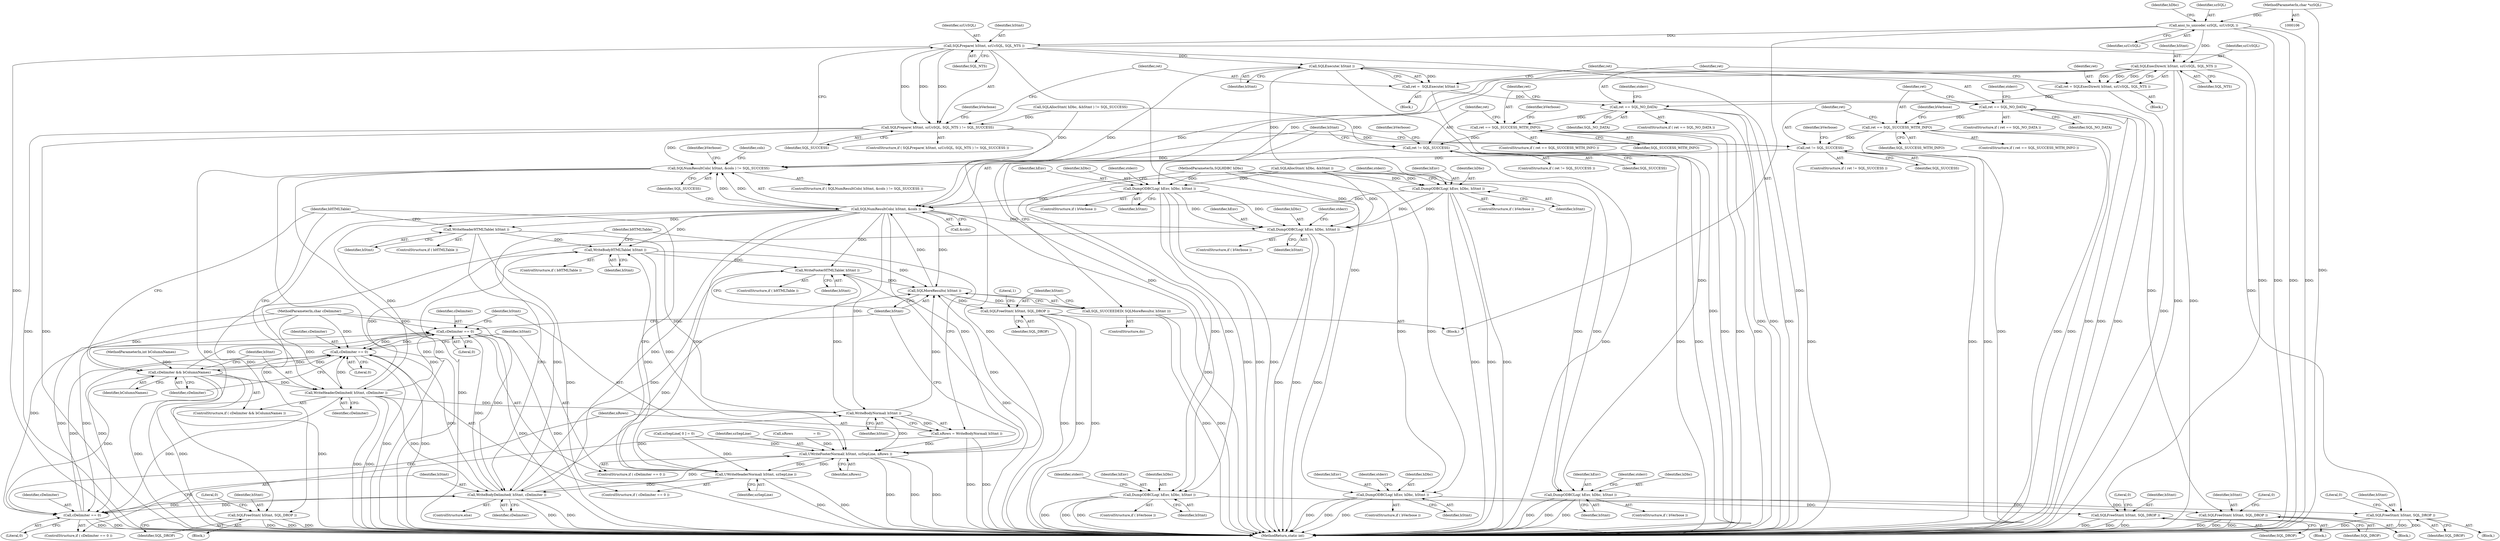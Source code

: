 digraph "0_unixODBC_45ef78e037f578b15fc58938a3a3251655e71d6f#diff-d52750c7ba4e594410438569d8e2963aL24_1@pointer" {
"1000127" [label="(Call,ansi_to_unicode( szSQL, szUcSQL ))"];
"1000108" [label="(MethodParameterIn,char *szSQL)"];
"1000154" [label="(Call,SQLExecDirect( hStmt, szUcSQL, SQL_NTS ))"];
"1000152" [label="(Call,ret = SQLExecDirect( hStmt, szUcSQL, SQL_NTS ))"];
"1000159" [label="(Call,ret == SQL_NO_DATA)"];
"1000168" [label="(Call,ret == SQL_SUCCESS_WITH_INFO)"];
"1000183" [label="(Call,ret != SQL_SUCCESS)"];
"1000275" [label="(Call,SQLNumResultCols( hStmt, &cols ) != SQL_SUCCESS)"];
"1000174" [label="(Call,DumpODBCLog( hEnv, hDbc, hStmt ))"];
"1000276" [label="(Call,SQLNumResultCols( hStmt, &cols ))"];
"1000284" [label="(Call,DumpODBCLog( hEnv, hDbc, hStmt ))"];
"1000291" [label="(Call,SQLFreeStmt( hStmt, SQL_DROP ))"];
"1000303" [label="(Call,WriteHeaderHTMLTable( hStmt ))"];
"1000323" [label="(Call,WriteBodyHTMLTable( hStmt ))"];
"1000340" [label="(Call,WriteFooterHTMLTable( hStmt ))"];
"1000352" [label="(Call,SQLMoreResults( hStmt ))"];
"1000351" [label="(Call,SQL_SUCCEEDED( SQLMoreResults( hStmt )))"];
"1000354" [label="(Call,SQLFreeStmt( hStmt, SQL_DROP ))"];
"1000347" [label="(Call,UWriteFooterNormal( hStmt, szSepLine, nRows ))"];
"1000310" [label="(Call,UWriteHeaderNormal( hStmt, szSepLine ))"];
"1000332" [label="(Call,WriteBodyNormal( hStmt ))"];
"1000330" [label="(Call,nRows = WriteBodyNormal( hStmt ))"];
"1000335" [label="(Call,WriteBodyDelimited( hStmt, cDelimiter ))"];
"1000307" [label="(Call,cDelimiter == 0)"];
"1000315" [label="(Call,cDelimiter && bColumnNames)"];
"1000318" [label="(Call,WriteHeaderDelimited( hStmt, cDelimiter ))"];
"1000327" [label="(Call,cDelimiter == 0)"];
"1000344" [label="(Call,cDelimiter == 0)"];
"1000189" [label="(Call,DumpODBCLog( hEnv, hDbc, hStmt ))"];
"1000196" [label="(Call,SQLFreeStmt( hStmt, SQL_DROP ))"];
"1000205" [label="(Call,SQLPrepare( hStmt, szUcSQL, SQL_NTS ))"];
"1000204" [label="(Call,SQLPrepare( hStmt, szUcSQL, SQL_NTS ) != SQL_SUCCESS)"];
"1000254" [label="(Call,ret != SQL_SUCCESS)"];
"1000213" [label="(Call,DumpODBCLog( hEnv, hDbc, hStmt ))"];
"1000220" [label="(Call,SQLFreeStmt( hStmt, SQL_DROP ))"];
"1000227" [label="(Call,SQLExecute( hStmt ))"];
"1000225" [label="(Call,ret =  SQLExecute( hStmt ))"];
"1000230" [label="(Call,ret == SQL_NO_DATA)"];
"1000239" [label="(Call,ret == SQL_SUCCESS_WITH_INFO)"];
"1000245" [label="(Call,DumpODBCLog( hEnv, hDbc, hStmt ))"];
"1000260" [label="(Call,DumpODBCLog( hEnv, hDbc, hStmt ))"];
"1000267" [label="(Call,SQLFreeStmt( hStmt, SQL_DROP ))"];
"1000177" [label="(Identifier,hStmt)"];
"1000241" [label="(Identifier,SQL_SUCCESS_WITH_INFO)"];
"1000243" [label="(ControlStructure,if ( bVerbose ))"];
"1000112" [label="(Block,)"];
"1000254" [label="(Call,ret != SQL_SUCCESS)"];
"1000231" [label="(Identifier,ret)"];
"1000269" [label="(Identifier,SQL_DROP)"];
"1000229" [label="(ControlStructure,if ( ret == SQL_NO_DATA ))"];
"1000355" [label="(Identifier,hStmt)"];
"1000321" [label="(ControlStructure,if ( bHTMLTable ))"];
"1000170" [label="(Identifier,SQL_SUCCESS_WITH_INFO)"];
"1000200" [label="(Literal,0)"];
"1000332" [label="(Call,WriteBodyNormal( hStmt ))"];
"1000222" [label="(Identifier,SQL_DROP)"];
"1000284" [label="(Call,DumpODBCLog( hEnv, hDbc, hStmt ))"];
"1000152" [label="(Call,ret = SQLExecDirect( hStmt, szUcSQL, SQL_NTS ))"];
"1000347" [label="(Call,UWriteFooterNormal( hStmt, szSepLine, nRows ))"];
"1000322" [label="(Identifier,bHTMLTable)"];
"1000314" [label="(ControlStructure,if ( cDelimiter && bColumnNames ))"];
"1000256" [label="(Identifier,SQL_SUCCESS)"];
"1000207" [label="(Identifier,szUcSQL)"];
"1000108" [label="(MethodParameterIn,char *szSQL)"];
"1000262" [label="(Identifier,hDbc)"];
"1000225" [label="(Call,ret =  SQLExecute( hStmt ))"];
"1000133" [label="(Identifier,hDbc)"];
"1000348" [label="(Identifier,hStmt)"];
"1000344" [label="(Call,cDelimiter == 0)"];
"1000283" [label="(Identifier,bVerbose)"];
"1000210" [label="(Block,)"];
"1000331" [label="(Identifier,nRows)"];
"1000278" [label="(Call,&cols)"];
"1000246" [label="(Identifier,hEnv)"];
"1000129" [label="(Identifier,szUcSQL)"];
"1000289" [label="(Identifier,stderr)"];
"1000212" [label="(Identifier,bVerbose)"];
"1000188" [label="(Identifier,bVerbose)"];
"1000157" [label="(Identifier,SQL_NTS)"];
"1000161" [label="(Identifier,SQL_NO_DATA)"];
"1000228" [label="(Identifier,hStmt)"];
"1000132" [label="(Call,SQLAllocStmt( hDbc, &hStmt ))"];
"1000337" [label="(Identifier,cDelimiter)"];
"1000309" [label="(Literal,0)"];
"1000127" [label="(Call,ansi_to_unicode( szSQL, szUcSQL ))"];
"1000259" [label="(Identifier,bVerbose)"];
"1000317" [label="(Identifier,bColumnNames)"];
"1000356" [label="(Identifier,SQL_DROP)"];
"1000333" [label="(Identifier,hStmt)"];
"1000319" [label="(Identifier,hStmt)"];
"1000257" [label="(Block,)"];
"1000271" [label="(Literal,0)"];
"1000316" [label="(Identifier,cDelimiter)"];
"1000311" [label="(Identifier,hStmt)"];
"1000343" [label="(ControlStructure,if ( cDelimiter == 0 ))"];
"1000292" [label="(Identifier,hStmt)"];
"1000275" [label="(Call,SQLNumResultCols( hStmt, &cols ) != SQL_SUCCESS)"];
"1000328" [label="(Identifier,cDelimiter)"];
"1000176" [label="(Identifier,hDbc)"];
"1000323" [label="(Call,WriteBodyHTMLTable( hStmt ))"];
"1000230" [label="(Call,ret == SQL_NO_DATA)"];
"1000280" [label="(Identifier,SQL_SUCCESS)"];
"1000310" [label="(Call,UWriteHeaderNormal( hStmt, szSepLine ))"];
"1000245" [label="(Call,DumpODBCLog( hEnv, hDbc, hStmt ))"];
"1000179" [label="(Identifier,stderr)"];
"1000227" [label="(Call,SQLExecute( hStmt ))"];
"1000329" [label="(Literal,0)"];
"1000303" [label="(Call,WriteHeaderHTMLTable( hStmt ))"];
"1000173" [label="(Identifier,bVerbose)"];
"1000128" [label="(Identifier,szSQL)"];
"1000107" [label="(MethodParameterIn,SQLHDBC hDbc)"];
"1000205" [label="(Call,SQLPrepare( hStmt, szUcSQL, SQL_NTS ))"];
"1000203" [label="(ControlStructure,if ( SQLPrepare( hStmt, szUcSQL, SQL_NTS ) != SQL_SUCCESS ))"];
"1000352" [label="(Call,SQLMoreResults( hStmt ))"];
"1000335" [label="(Call,WriteBodyDelimited( hStmt, cDelimiter ))"];
"1000287" [label="(Identifier,hStmt)"];
"1000226" [label="(Identifier,ret)"];
"1000244" [label="(Identifier,bVerbose)"];
"1000131" [label="(Call,SQLAllocStmt( hDbc, &hStmt ) != SQL_SUCCESS)"];
"1000190" [label="(Identifier,hEnv)"];
"1000334" [label="(ControlStructure,else)"];
"1000261" [label="(Identifier,hEnv)"];
"1000358" [label="(Literal,1)"];
"1000304" [label="(Identifier,hStmt)"];
"1000202" [label="(Block,)"];
"1000308" [label="(Identifier,cDelimiter)"];
"1000216" [label="(Identifier,hStmt)"];
"1000285" [label="(Identifier,hEnv)"];
"1000247" [label="(Identifier,hDbc)"];
"1000184" [label="(Identifier,ret)"];
"1000291" [label="(Call,SQLFreeStmt( hStmt, SQL_DROP ))"];
"1000238" [label="(ControlStructure,if ( ret == SQL_SUCCESS_WITH_INFO ))"];
"1000175" [label="(Identifier,hEnv)"];
"1000277" [label="(Identifier,hStmt)"];
"1000250" [label="(Identifier,stderr)"];
"1000172" [label="(ControlStructure,if ( bVerbose ))"];
"1000268" [label="(Identifier,hStmt)"];
"1000191" [label="(Identifier,hDbc)"];
"1000301" [label="(ControlStructure,if ( bHTMLTable ))"];
"1000260" [label="(Call,DumpODBCLog( hEnv, hDbc, hStmt ))"];
"1000345" [label="(Identifier,cDelimiter)"];
"1000122" [label="(Call,szSepLine[ 0 ] = 0)"];
"1000232" [label="(Identifier,SQL_NO_DATA)"];
"1000183" [label="(Call,ret != SQL_SUCCESS)"];
"1000174" [label="(Call,DumpODBCLog( hEnv, hDbc, hStmt ))"];
"1000307" [label="(Call,cDelimiter == 0)"];
"1000318" [label="(Call,WriteHeaderDelimited( hStmt, cDelimiter ))"];
"1000324" [label="(Identifier,hStmt)"];
"1000192" [label="(Identifier,hStmt)"];
"1000213" [label="(Call,DumpODBCLog( hEnv, hDbc, hStmt ))"];
"1000158" [label="(ControlStructure,if ( ret == SQL_NO_DATA ))"];
"1000198" [label="(Identifier,SQL_DROP)"];
"1000208" [label="(Identifier,SQL_NTS)"];
"1000154" [label="(Call,SQLExecDirect( hStmt, szUcSQL, SQL_NTS ))"];
"1000186" [label="(Block,)"];
"1000109" [label="(MethodParameterIn,char cDelimiter)"];
"1000315" [label="(Call,cDelimiter && bColumnNames)"];
"1000110" [label="(MethodParameterIn,int bColumnNames)"];
"1000306" [label="(ControlStructure,if ( cDelimiter == 0 ))"];
"1000330" [label="(Call,nRows = WriteBodyNormal( hStmt ))"];
"1000215" [label="(Identifier,hDbc)"];
"1000326" [label="(ControlStructure,if ( cDelimiter == 0 ))"];
"1000267" [label="(Call,SQLFreeStmt( hStmt, SQL_DROP ))"];
"1000339" [label="(Identifier,bHTMLTable)"];
"1000167" [label="(ControlStructure,if ( ret == SQL_SUCCESS_WITH_INFO ))"];
"1000153" [label="(Identifier,ret)"];
"1000295" [label="(Literal,0)"];
"1000185" [label="(Identifier,SQL_SUCCESS)"];
"1000351" [label="(Call,SQL_SUCCEEDED( SQLMoreResults( hStmt )))"];
"1000265" [label="(Identifier,stderr)"];
"1000155" [label="(Identifier,hStmt)"];
"1000341" [label="(Identifier,hStmt)"];
"1000204" [label="(Call,SQLPrepare( hStmt, szUcSQL, SQL_NTS ) != SQL_SUCCESS)"];
"1000350" [label="(Identifier,nRows)"];
"1000220" [label="(Call,SQLFreeStmt( hStmt, SQL_DROP ))"];
"1000189" [label="(Call,DumpODBCLog( hEnv, hDbc, hStmt ))"];
"1000168" [label="(Call,ret == SQL_SUCCESS_WITH_INFO)"];
"1000182" [label="(ControlStructure,if ( ret != SQL_SUCCESS ))"];
"1000298" [label="(Identifier,cols)"];
"1000272" [label="(ControlStructure,do)"];
"1000258" [label="(ControlStructure,if ( bVerbose ))"];
"1000349" [label="(Identifier,szSepLine)"];
"1000346" [label="(Literal,0)"];
"1000197" [label="(Identifier,hStmt)"];
"1000281" [label="(Block,)"];
"1000276" [label="(Call,SQLNumResultCols( hStmt, &cols ))"];
"1000164" [label="(Identifier,stderr)"];
"1000169" [label="(Identifier,ret)"];
"1000235" [label="(Identifier,stderr)"];
"1000263" [label="(Identifier,hStmt)"];
"1000274" [label="(ControlStructure,if ( SQLNumResultCols( hStmt, &cols ) != SQL_SUCCESS ))"];
"1000194" [label="(Identifier,stderr)"];
"1000214" [label="(Identifier,hEnv)"];
"1000218" [label="(Identifier,stderr)"];
"1000293" [label="(Identifier,SQL_DROP)"];
"1000327" [label="(Call,cDelimiter == 0)"];
"1000206" [label="(Identifier,hStmt)"];
"1000160" [label="(Identifier,ret)"];
"1000187" [label="(ControlStructure,if ( bVerbose ))"];
"1000248" [label="(Identifier,hStmt)"];
"1000336" [label="(Identifier,hStmt)"];
"1000286" [label="(Identifier,hDbc)"];
"1000224" [label="(Literal,0)"];
"1000354" [label="(Call,SQLFreeStmt( hStmt, SQL_DROP ))"];
"1000221" [label="(Identifier,hStmt)"];
"1000338" [label="(ControlStructure,if ( bHTMLTable ))"];
"1000209" [label="(Identifier,SQL_SUCCESS)"];
"1000151" [label="(Block,)"];
"1000253" [label="(ControlStructure,if ( ret != SQL_SUCCESS ))"];
"1000240" [label="(Identifier,ret)"];
"1000312" [label="(Identifier,szSepLine)"];
"1000340" [label="(Call,WriteFooterHTMLTable( hStmt ))"];
"1000282" [label="(ControlStructure,if ( bVerbose ))"];
"1000359" [label="(MethodReturn,static int)"];
"1000156" [label="(Identifier,szUcSQL)"];
"1000353" [label="(Identifier,hStmt)"];
"1000196" [label="(Call,SQLFreeStmt( hStmt, SQL_DROP ))"];
"1000320" [label="(Identifier,cDelimiter)"];
"1000159" [label="(Call,ret == SQL_NO_DATA)"];
"1000255" [label="(Identifier,ret)"];
"1000119" [label="(Call,nRows                   = 0)"];
"1000211" [label="(ControlStructure,if ( bVerbose ))"];
"1000239" [label="(Call,ret == SQL_SUCCESS_WITH_INFO)"];
"1000127" -> "1000112"  [label="AST: "];
"1000127" -> "1000129"  [label="CFG: "];
"1000128" -> "1000127"  [label="AST: "];
"1000129" -> "1000127"  [label="AST: "];
"1000133" -> "1000127"  [label="CFG: "];
"1000127" -> "1000359"  [label="DDG: "];
"1000127" -> "1000359"  [label="DDG: "];
"1000127" -> "1000359"  [label="DDG: "];
"1000108" -> "1000127"  [label="DDG: "];
"1000127" -> "1000154"  [label="DDG: "];
"1000127" -> "1000205"  [label="DDG: "];
"1000108" -> "1000106"  [label="AST: "];
"1000108" -> "1000359"  [label="DDG: "];
"1000154" -> "1000152"  [label="AST: "];
"1000154" -> "1000157"  [label="CFG: "];
"1000155" -> "1000154"  [label="AST: "];
"1000156" -> "1000154"  [label="AST: "];
"1000157" -> "1000154"  [label="AST: "];
"1000152" -> "1000154"  [label="CFG: "];
"1000154" -> "1000359"  [label="DDG: "];
"1000154" -> "1000359"  [label="DDG: "];
"1000154" -> "1000152"  [label="DDG: "];
"1000154" -> "1000152"  [label="DDG: "];
"1000154" -> "1000152"  [label="DDG: "];
"1000154" -> "1000174"  [label="DDG: "];
"1000154" -> "1000189"  [label="DDG: "];
"1000154" -> "1000196"  [label="DDG: "];
"1000154" -> "1000276"  [label="DDG: "];
"1000152" -> "1000151"  [label="AST: "];
"1000153" -> "1000152"  [label="AST: "];
"1000160" -> "1000152"  [label="CFG: "];
"1000152" -> "1000359"  [label="DDG: "];
"1000152" -> "1000159"  [label="DDG: "];
"1000159" -> "1000158"  [label="AST: "];
"1000159" -> "1000161"  [label="CFG: "];
"1000160" -> "1000159"  [label="AST: "];
"1000161" -> "1000159"  [label="AST: "];
"1000164" -> "1000159"  [label="CFG: "];
"1000169" -> "1000159"  [label="CFG: "];
"1000159" -> "1000359"  [label="DDG: "];
"1000159" -> "1000359"  [label="DDG: "];
"1000159" -> "1000359"  [label="DDG: "];
"1000159" -> "1000168"  [label="DDG: "];
"1000168" -> "1000167"  [label="AST: "];
"1000168" -> "1000170"  [label="CFG: "];
"1000169" -> "1000168"  [label="AST: "];
"1000170" -> "1000168"  [label="AST: "];
"1000173" -> "1000168"  [label="CFG: "];
"1000184" -> "1000168"  [label="CFG: "];
"1000168" -> "1000359"  [label="DDG: "];
"1000168" -> "1000359"  [label="DDG: "];
"1000168" -> "1000359"  [label="DDG: "];
"1000168" -> "1000183"  [label="DDG: "];
"1000183" -> "1000182"  [label="AST: "];
"1000183" -> "1000185"  [label="CFG: "];
"1000184" -> "1000183"  [label="AST: "];
"1000185" -> "1000183"  [label="AST: "];
"1000188" -> "1000183"  [label="CFG: "];
"1000277" -> "1000183"  [label="CFG: "];
"1000183" -> "1000359"  [label="DDG: "];
"1000183" -> "1000359"  [label="DDG: "];
"1000183" -> "1000359"  [label="DDG: "];
"1000131" -> "1000183"  [label="DDG: "];
"1000183" -> "1000275"  [label="DDG: "];
"1000275" -> "1000274"  [label="AST: "];
"1000275" -> "1000280"  [label="CFG: "];
"1000276" -> "1000275"  [label="AST: "];
"1000280" -> "1000275"  [label="AST: "];
"1000283" -> "1000275"  [label="CFG: "];
"1000298" -> "1000275"  [label="CFG: "];
"1000275" -> "1000359"  [label="DDG: "];
"1000275" -> "1000359"  [label="DDG: "];
"1000275" -> "1000359"  [label="DDG: "];
"1000276" -> "1000275"  [label="DDG: "];
"1000276" -> "1000275"  [label="DDG: "];
"1000204" -> "1000275"  [label="DDG: "];
"1000131" -> "1000275"  [label="DDG: "];
"1000254" -> "1000275"  [label="DDG: "];
"1000174" -> "1000172"  [label="AST: "];
"1000174" -> "1000177"  [label="CFG: "];
"1000175" -> "1000174"  [label="AST: "];
"1000176" -> "1000174"  [label="AST: "];
"1000177" -> "1000174"  [label="AST: "];
"1000179" -> "1000174"  [label="CFG: "];
"1000174" -> "1000359"  [label="DDG: "];
"1000174" -> "1000359"  [label="DDG: "];
"1000174" -> "1000359"  [label="DDG: "];
"1000132" -> "1000174"  [label="DDG: "];
"1000107" -> "1000174"  [label="DDG: "];
"1000174" -> "1000276"  [label="DDG: "];
"1000174" -> "1000284"  [label="DDG: "];
"1000174" -> "1000284"  [label="DDG: "];
"1000276" -> "1000278"  [label="CFG: "];
"1000277" -> "1000276"  [label="AST: "];
"1000278" -> "1000276"  [label="AST: "];
"1000280" -> "1000276"  [label="CFG: "];
"1000276" -> "1000359"  [label="DDG: "];
"1000245" -> "1000276"  [label="DDG: "];
"1000227" -> "1000276"  [label="DDG: "];
"1000352" -> "1000276"  [label="DDG: "];
"1000276" -> "1000284"  [label="DDG: "];
"1000276" -> "1000291"  [label="DDG: "];
"1000276" -> "1000303"  [label="DDG: "];
"1000276" -> "1000310"  [label="DDG: "];
"1000276" -> "1000318"  [label="DDG: "];
"1000276" -> "1000323"  [label="DDG: "];
"1000276" -> "1000332"  [label="DDG: "];
"1000276" -> "1000335"  [label="DDG: "];
"1000276" -> "1000340"  [label="DDG: "];
"1000276" -> "1000347"  [label="DDG: "];
"1000276" -> "1000352"  [label="DDG: "];
"1000284" -> "1000282"  [label="AST: "];
"1000284" -> "1000287"  [label="CFG: "];
"1000285" -> "1000284"  [label="AST: "];
"1000286" -> "1000284"  [label="AST: "];
"1000287" -> "1000284"  [label="AST: "];
"1000289" -> "1000284"  [label="CFG: "];
"1000284" -> "1000359"  [label="DDG: "];
"1000284" -> "1000359"  [label="DDG: "];
"1000284" -> "1000359"  [label="DDG: "];
"1000245" -> "1000284"  [label="DDG: "];
"1000245" -> "1000284"  [label="DDG: "];
"1000132" -> "1000284"  [label="DDG: "];
"1000107" -> "1000284"  [label="DDG: "];
"1000284" -> "1000291"  [label="DDG: "];
"1000291" -> "1000281"  [label="AST: "];
"1000291" -> "1000293"  [label="CFG: "];
"1000292" -> "1000291"  [label="AST: "];
"1000293" -> "1000291"  [label="AST: "];
"1000295" -> "1000291"  [label="CFG: "];
"1000291" -> "1000359"  [label="DDG: "];
"1000291" -> "1000359"  [label="DDG: "];
"1000291" -> "1000359"  [label="DDG: "];
"1000303" -> "1000301"  [label="AST: "];
"1000303" -> "1000304"  [label="CFG: "];
"1000304" -> "1000303"  [label="AST: "];
"1000322" -> "1000303"  [label="CFG: "];
"1000303" -> "1000359"  [label="DDG: "];
"1000303" -> "1000323"  [label="DDG: "];
"1000303" -> "1000332"  [label="DDG: "];
"1000303" -> "1000335"  [label="DDG: "];
"1000323" -> "1000321"  [label="AST: "];
"1000323" -> "1000324"  [label="CFG: "];
"1000324" -> "1000323"  [label="AST: "];
"1000339" -> "1000323"  [label="CFG: "];
"1000323" -> "1000359"  [label="DDG: "];
"1000310" -> "1000323"  [label="DDG: "];
"1000318" -> "1000323"  [label="DDG: "];
"1000323" -> "1000340"  [label="DDG: "];
"1000323" -> "1000347"  [label="DDG: "];
"1000323" -> "1000352"  [label="DDG: "];
"1000340" -> "1000338"  [label="AST: "];
"1000340" -> "1000341"  [label="CFG: "];
"1000341" -> "1000340"  [label="AST: "];
"1000353" -> "1000340"  [label="CFG: "];
"1000340" -> "1000359"  [label="DDG: "];
"1000335" -> "1000340"  [label="DDG: "];
"1000332" -> "1000340"  [label="DDG: "];
"1000340" -> "1000352"  [label="DDG: "];
"1000352" -> "1000351"  [label="AST: "];
"1000352" -> "1000353"  [label="CFG: "];
"1000353" -> "1000352"  [label="AST: "];
"1000351" -> "1000352"  [label="CFG: "];
"1000352" -> "1000351"  [label="DDG: "];
"1000347" -> "1000352"  [label="DDG: "];
"1000335" -> "1000352"  [label="DDG: "];
"1000332" -> "1000352"  [label="DDG: "];
"1000352" -> "1000354"  [label="DDG: "];
"1000351" -> "1000272"  [label="AST: "];
"1000277" -> "1000351"  [label="CFG: "];
"1000355" -> "1000351"  [label="CFG: "];
"1000351" -> "1000359"  [label="DDG: "];
"1000351" -> "1000359"  [label="DDG: "];
"1000354" -> "1000112"  [label="AST: "];
"1000354" -> "1000356"  [label="CFG: "];
"1000355" -> "1000354"  [label="AST: "];
"1000356" -> "1000354"  [label="AST: "];
"1000358" -> "1000354"  [label="CFG: "];
"1000354" -> "1000359"  [label="DDG: "];
"1000354" -> "1000359"  [label="DDG: "];
"1000354" -> "1000359"  [label="DDG: "];
"1000347" -> "1000343"  [label="AST: "];
"1000347" -> "1000350"  [label="CFG: "];
"1000348" -> "1000347"  [label="AST: "];
"1000349" -> "1000347"  [label="AST: "];
"1000350" -> "1000347"  [label="AST: "];
"1000353" -> "1000347"  [label="CFG: "];
"1000347" -> "1000359"  [label="DDG: "];
"1000347" -> "1000359"  [label="DDG: "];
"1000347" -> "1000359"  [label="DDG: "];
"1000347" -> "1000310"  [label="DDG: "];
"1000335" -> "1000347"  [label="DDG: "];
"1000332" -> "1000347"  [label="DDG: "];
"1000310" -> "1000347"  [label="DDG: "];
"1000122" -> "1000347"  [label="DDG: "];
"1000330" -> "1000347"  [label="DDG: "];
"1000119" -> "1000347"  [label="DDG: "];
"1000310" -> "1000306"  [label="AST: "];
"1000310" -> "1000312"  [label="CFG: "];
"1000311" -> "1000310"  [label="AST: "];
"1000312" -> "1000310"  [label="AST: "];
"1000322" -> "1000310"  [label="CFG: "];
"1000310" -> "1000359"  [label="DDG: "];
"1000310" -> "1000359"  [label="DDG: "];
"1000122" -> "1000310"  [label="DDG: "];
"1000310" -> "1000332"  [label="DDG: "];
"1000310" -> "1000335"  [label="DDG: "];
"1000332" -> "1000330"  [label="AST: "];
"1000332" -> "1000333"  [label="CFG: "];
"1000333" -> "1000332"  [label="AST: "];
"1000330" -> "1000332"  [label="CFG: "];
"1000332" -> "1000330"  [label="DDG: "];
"1000318" -> "1000332"  [label="DDG: "];
"1000330" -> "1000326"  [label="AST: "];
"1000331" -> "1000330"  [label="AST: "];
"1000339" -> "1000330"  [label="CFG: "];
"1000330" -> "1000359"  [label="DDG: "];
"1000330" -> "1000359"  [label="DDG: "];
"1000335" -> "1000334"  [label="AST: "];
"1000335" -> "1000337"  [label="CFG: "];
"1000336" -> "1000335"  [label="AST: "];
"1000337" -> "1000335"  [label="AST: "];
"1000339" -> "1000335"  [label="CFG: "];
"1000335" -> "1000359"  [label="DDG: "];
"1000335" -> "1000359"  [label="DDG: "];
"1000335" -> "1000307"  [label="DDG: "];
"1000335" -> "1000327"  [label="DDG: "];
"1000318" -> "1000335"  [label="DDG: "];
"1000327" -> "1000335"  [label="DDG: "];
"1000109" -> "1000335"  [label="DDG: "];
"1000335" -> "1000344"  [label="DDG: "];
"1000307" -> "1000306"  [label="AST: "];
"1000307" -> "1000309"  [label="CFG: "];
"1000308" -> "1000307"  [label="AST: "];
"1000309" -> "1000307"  [label="AST: "];
"1000311" -> "1000307"  [label="CFG: "];
"1000316" -> "1000307"  [label="CFG: "];
"1000307" -> "1000359"  [label="DDG: "];
"1000307" -> "1000359"  [label="DDG: "];
"1000315" -> "1000307"  [label="DDG: "];
"1000327" -> "1000307"  [label="DDG: "];
"1000318" -> "1000307"  [label="DDG: "];
"1000344" -> "1000307"  [label="DDG: "];
"1000109" -> "1000307"  [label="DDG: "];
"1000307" -> "1000315"  [label="DDG: "];
"1000307" -> "1000327"  [label="DDG: "];
"1000307" -> "1000344"  [label="DDG: "];
"1000315" -> "1000314"  [label="AST: "];
"1000315" -> "1000316"  [label="CFG: "];
"1000315" -> "1000317"  [label="CFG: "];
"1000316" -> "1000315"  [label="AST: "];
"1000317" -> "1000315"  [label="AST: "];
"1000319" -> "1000315"  [label="CFG: "];
"1000322" -> "1000315"  [label="CFG: "];
"1000315" -> "1000359"  [label="DDG: "];
"1000315" -> "1000359"  [label="DDG: "];
"1000315" -> "1000359"  [label="DDG: "];
"1000109" -> "1000315"  [label="DDG: "];
"1000110" -> "1000315"  [label="DDG: "];
"1000315" -> "1000318"  [label="DDG: "];
"1000315" -> "1000327"  [label="DDG: "];
"1000315" -> "1000344"  [label="DDG: "];
"1000318" -> "1000314"  [label="AST: "];
"1000318" -> "1000320"  [label="CFG: "];
"1000319" -> "1000318"  [label="AST: "];
"1000320" -> "1000318"  [label="AST: "];
"1000322" -> "1000318"  [label="CFG: "];
"1000318" -> "1000359"  [label="DDG: "];
"1000318" -> "1000359"  [label="DDG: "];
"1000109" -> "1000318"  [label="DDG: "];
"1000318" -> "1000327"  [label="DDG: "];
"1000318" -> "1000344"  [label="DDG: "];
"1000327" -> "1000326"  [label="AST: "];
"1000327" -> "1000329"  [label="CFG: "];
"1000328" -> "1000327"  [label="AST: "];
"1000329" -> "1000327"  [label="AST: "];
"1000331" -> "1000327"  [label="CFG: "];
"1000336" -> "1000327"  [label="CFG: "];
"1000327" -> "1000359"  [label="DDG: "];
"1000327" -> "1000359"  [label="DDG: "];
"1000344" -> "1000327"  [label="DDG: "];
"1000109" -> "1000327"  [label="DDG: "];
"1000327" -> "1000344"  [label="DDG: "];
"1000344" -> "1000343"  [label="AST: "];
"1000344" -> "1000346"  [label="CFG: "];
"1000345" -> "1000344"  [label="AST: "];
"1000346" -> "1000344"  [label="AST: "];
"1000353" -> "1000344"  [label="CFG: "];
"1000348" -> "1000344"  [label="CFG: "];
"1000344" -> "1000359"  [label="DDG: "];
"1000344" -> "1000359"  [label="DDG: "];
"1000109" -> "1000344"  [label="DDG: "];
"1000189" -> "1000187"  [label="AST: "];
"1000189" -> "1000192"  [label="CFG: "];
"1000190" -> "1000189"  [label="AST: "];
"1000191" -> "1000189"  [label="AST: "];
"1000192" -> "1000189"  [label="AST: "];
"1000194" -> "1000189"  [label="CFG: "];
"1000189" -> "1000359"  [label="DDG: "];
"1000189" -> "1000359"  [label="DDG: "];
"1000189" -> "1000359"  [label="DDG: "];
"1000132" -> "1000189"  [label="DDG: "];
"1000107" -> "1000189"  [label="DDG: "];
"1000189" -> "1000196"  [label="DDG: "];
"1000196" -> "1000186"  [label="AST: "];
"1000196" -> "1000198"  [label="CFG: "];
"1000197" -> "1000196"  [label="AST: "];
"1000198" -> "1000196"  [label="AST: "];
"1000200" -> "1000196"  [label="CFG: "];
"1000196" -> "1000359"  [label="DDG: "];
"1000196" -> "1000359"  [label="DDG: "];
"1000196" -> "1000359"  [label="DDG: "];
"1000205" -> "1000204"  [label="AST: "];
"1000205" -> "1000208"  [label="CFG: "];
"1000206" -> "1000205"  [label="AST: "];
"1000207" -> "1000205"  [label="AST: "];
"1000208" -> "1000205"  [label="AST: "];
"1000209" -> "1000205"  [label="CFG: "];
"1000205" -> "1000359"  [label="DDG: "];
"1000205" -> "1000359"  [label="DDG: "];
"1000205" -> "1000204"  [label="DDG: "];
"1000205" -> "1000204"  [label="DDG: "];
"1000205" -> "1000204"  [label="DDG: "];
"1000205" -> "1000213"  [label="DDG: "];
"1000205" -> "1000220"  [label="DDG: "];
"1000205" -> "1000227"  [label="DDG: "];
"1000204" -> "1000203"  [label="AST: "];
"1000204" -> "1000209"  [label="CFG: "];
"1000209" -> "1000204"  [label="AST: "];
"1000212" -> "1000204"  [label="CFG: "];
"1000226" -> "1000204"  [label="CFG: "];
"1000204" -> "1000359"  [label="DDG: "];
"1000204" -> "1000359"  [label="DDG: "];
"1000204" -> "1000359"  [label="DDG: "];
"1000131" -> "1000204"  [label="DDG: "];
"1000204" -> "1000254"  [label="DDG: "];
"1000254" -> "1000253"  [label="AST: "];
"1000254" -> "1000256"  [label="CFG: "];
"1000255" -> "1000254"  [label="AST: "];
"1000256" -> "1000254"  [label="AST: "];
"1000259" -> "1000254"  [label="CFG: "];
"1000277" -> "1000254"  [label="CFG: "];
"1000254" -> "1000359"  [label="DDG: "];
"1000254" -> "1000359"  [label="DDG: "];
"1000254" -> "1000359"  [label="DDG: "];
"1000239" -> "1000254"  [label="DDG: "];
"1000213" -> "1000211"  [label="AST: "];
"1000213" -> "1000216"  [label="CFG: "];
"1000214" -> "1000213"  [label="AST: "];
"1000215" -> "1000213"  [label="AST: "];
"1000216" -> "1000213"  [label="AST: "];
"1000218" -> "1000213"  [label="CFG: "];
"1000213" -> "1000359"  [label="DDG: "];
"1000213" -> "1000359"  [label="DDG: "];
"1000213" -> "1000359"  [label="DDG: "];
"1000132" -> "1000213"  [label="DDG: "];
"1000107" -> "1000213"  [label="DDG: "];
"1000213" -> "1000220"  [label="DDG: "];
"1000220" -> "1000210"  [label="AST: "];
"1000220" -> "1000222"  [label="CFG: "];
"1000221" -> "1000220"  [label="AST: "];
"1000222" -> "1000220"  [label="AST: "];
"1000224" -> "1000220"  [label="CFG: "];
"1000220" -> "1000359"  [label="DDG: "];
"1000220" -> "1000359"  [label="DDG: "];
"1000220" -> "1000359"  [label="DDG: "];
"1000227" -> "1000225"  [label="AST: "];
"1000227" -> "1000228"  [label="CFG: "];
"1000228" -> "1000227"  [label="AST: "];
"1000225" -> "1000227"  [label="CFG: "];
"1000227" -> "1000225"  [label="DDG: "];
"1000227" -> "1000245"  [label="DDG: "];
"1000227" -> "1000260"  [label="DDG: "];
"1000227" -> "1000267"  [label="DDG: "];
"1000225" -> "1000202"  [label="AST: "];
"1000226" -> "1000225"  [label="AST: "];
"1000231" -> "1000225"  [label="CFG: "];
"1000225" -> "1000359"  [label="DDG: "];
"1000225" -> "1000230"  [label="DDG: "];
"1000230" -> "1000229"  [label="AST: "];
"1000230" -> "1000232"  [label="CFG: "];
"1000231" -> "1000230"  [label="AST: "];
"1000232" -> "1000230"  [label="AST: "];
"1000235" -> "1000230"  [label="CFG: "];
"1000240" -> "1000230"  [label="CFG: "];
"1000230" -> "1000359"  [label="DDG: "];
"1000230" -> "1000359"  [label="DDG: "];
"1000230" -> "1000359"  [label="DDG: "];
"1000230" -> "1000239"  [label="DDG: "];
"1000239" -> "1000238"  [label="AST: "];
"1000239" -> "1000241"  [label="CFG: "];
"1000240" -> "1000239"  [label="AST: "];
"1000241" -> "1000239"  [label="AST: "];
"1000244" -> "1000239"  [label="CFG: "];
"1000255" -> "1000239"  [label="CFG: "];
"1000239" -> "1000359"  [label="DDG: "];
"1000239" -> "1000359"  [label="DDG: "];
"1000239" -> "1000359"  [label="DDG: "];
"1000245" -> "1000243"  [label="AST: "];
"1000245" -> "1000248"  [label="CFG: "];
"1000246" -> "1000245"  [label="AST: "];
"1000247" -> "1000245"  [label="AST: "];
"1000248" -> "1000245"  [label="AST: "];
"1000250" -> "1000245"  [label="CFG: "];
"1000245" -> "1000359"  [label="DDG: "];
"1000245" -> "1000359"  [label="DDG: "];
"1000245" -> "1000359"  [label="DDG: "];
"1000132" -> "1000245"  [label="DDG: "];
"1000107" -> "1000245"  [label="DDG: "];
"1000260" -> "1000258"  [label="AST: "];
"1000260" -> "1000263"  [label="CFG: "];
"1000261" -> "1000260"  [label="AST: "];
"1000262" -> "1000260"  [label="AST: "];
"1000263" -> "1000260"  [label="AST: "];
"1000265" -> "1000260"  [label="CFG: "];
"1000260" -> "1000359"  [label="DDG: "];
"1000260" -> "1000359"  [label="DDG: "];
"1000260" -> "1000359"  [label="DDG: "];
"1000132" -> "1000260"  [label="DDG: "];
"1000107" -> "1000260"  [label="DDG: "];
"1000260" -> "1000267"  [label="DDG: "];
"1000267" -> "1000257"  [label="AST: "];
"1000267" -> "1000269"  [label="CFG: "];
"1000268" -> "1000267"  [label="AST: "];
"1000269" -> "1000267"  [label="AST: "];
"1000271" -> "1000267"  [label="CFG: "];
"1000267" -> "1000359"  [label="DDG: "];
"1000267" -> "1000359"  [label="DDG: "];
"1000267" -> "1000359"  [label="DDG: "];
}
